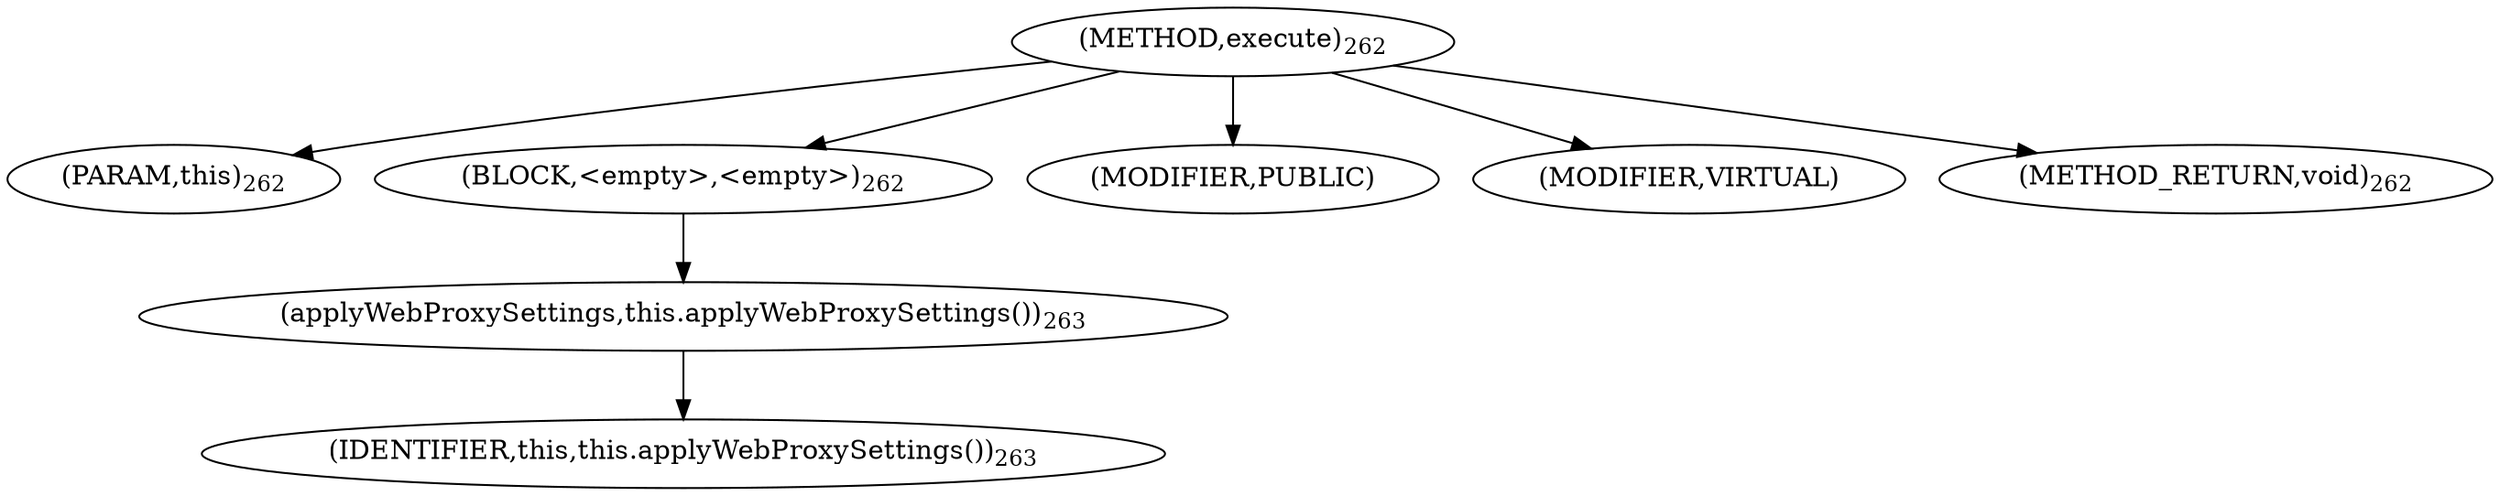 digraph "execute" {  
"481" [label = <(METHOD,execute)<SUB>262</SUB>> ]
"20" [label = <(PARAM,this)<SUB>262</SUB>> ]
"482" [label = <(BLOCK,&lt;empty&gt;,&lt;empty&gt;)<SUB>262</SUB>> ]
"483" [label = <(applyWebProxySettings,this.applyWebProxySettings())<SUB>263</SUB>> ]
"19" [label = <(IDENTIFIER,this,this.applyWebProxySettings())<SUB>263</SUB>> ]
"484" [label = <(MODIFIER,PUBLIC)> ]
"485" [label = <(MODIFIER,VIRTUAL)> ]
"486" [label = <(METHOD_RETURN,void)<SUB>262</SUB>> ]
  "481" -> "20" 
  "481" -> "482" 
  "481" -> "484" 
  "481" -> "485" 
  "481" -> "486" 
  "482" -> "483" 
  "483" -> "19" 
}
